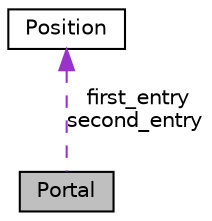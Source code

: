 digraph "Portal"
{
 // LATEX_PDF_SIZE
  edge [fontname="Helvetica",fontsize="10",labelfontname="Helvetica",labelfontsize="10"];
  node [fontname="Helvetica",fontsize="10",shape=record];
  Node1 [label="Portal",height=0.2,width=0.4,color="black", fillcolor="grey75", style="filled", fontcolor="black",tooltip="게이트 정보를 저장하는 클래스."];
  Node2 -> Node1 [dir="back",color="darkorchid3",fontsize="10",style="dashed",label=" first_entry\nsecond_entry" ,fontname="Helvetica"];
  Node2 [label="Position",height=0.2,width=0.4,color="black", fillcolor="white", style="filled",URL="$classPosition.html",tooltip="좌표를 나타내는 클래스"];
}
